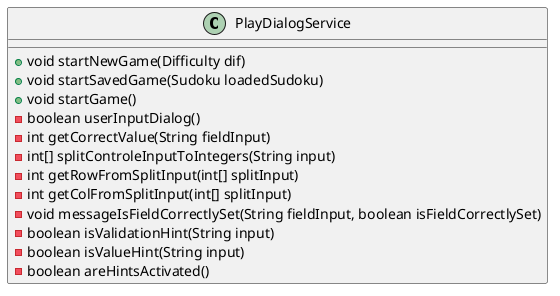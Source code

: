@startuml
class PlayDialogService {
   + void startNewGame(Difficulty dif) 
   + void startSavedGame(Sudoku loadedSudoku)
   + void startGame()
   - boolean userInputDialog()
   - int getCorrectValue(String fieldInput)
   - int[] splitControleInputToIntegers(String input)
   - int getRowFromSplitInput(int[] splitInput)
   - int getColFromSplitInput(int[] splitInput)
   - void messageIsFieldCorrectlySet(String fieldInput, boolean isFieldCorrectlySet)
   - boolean isValidationHint(String input)
   - boolean isValueHint(String input)
   - boolean areHintsActivated()
}
@enduml
